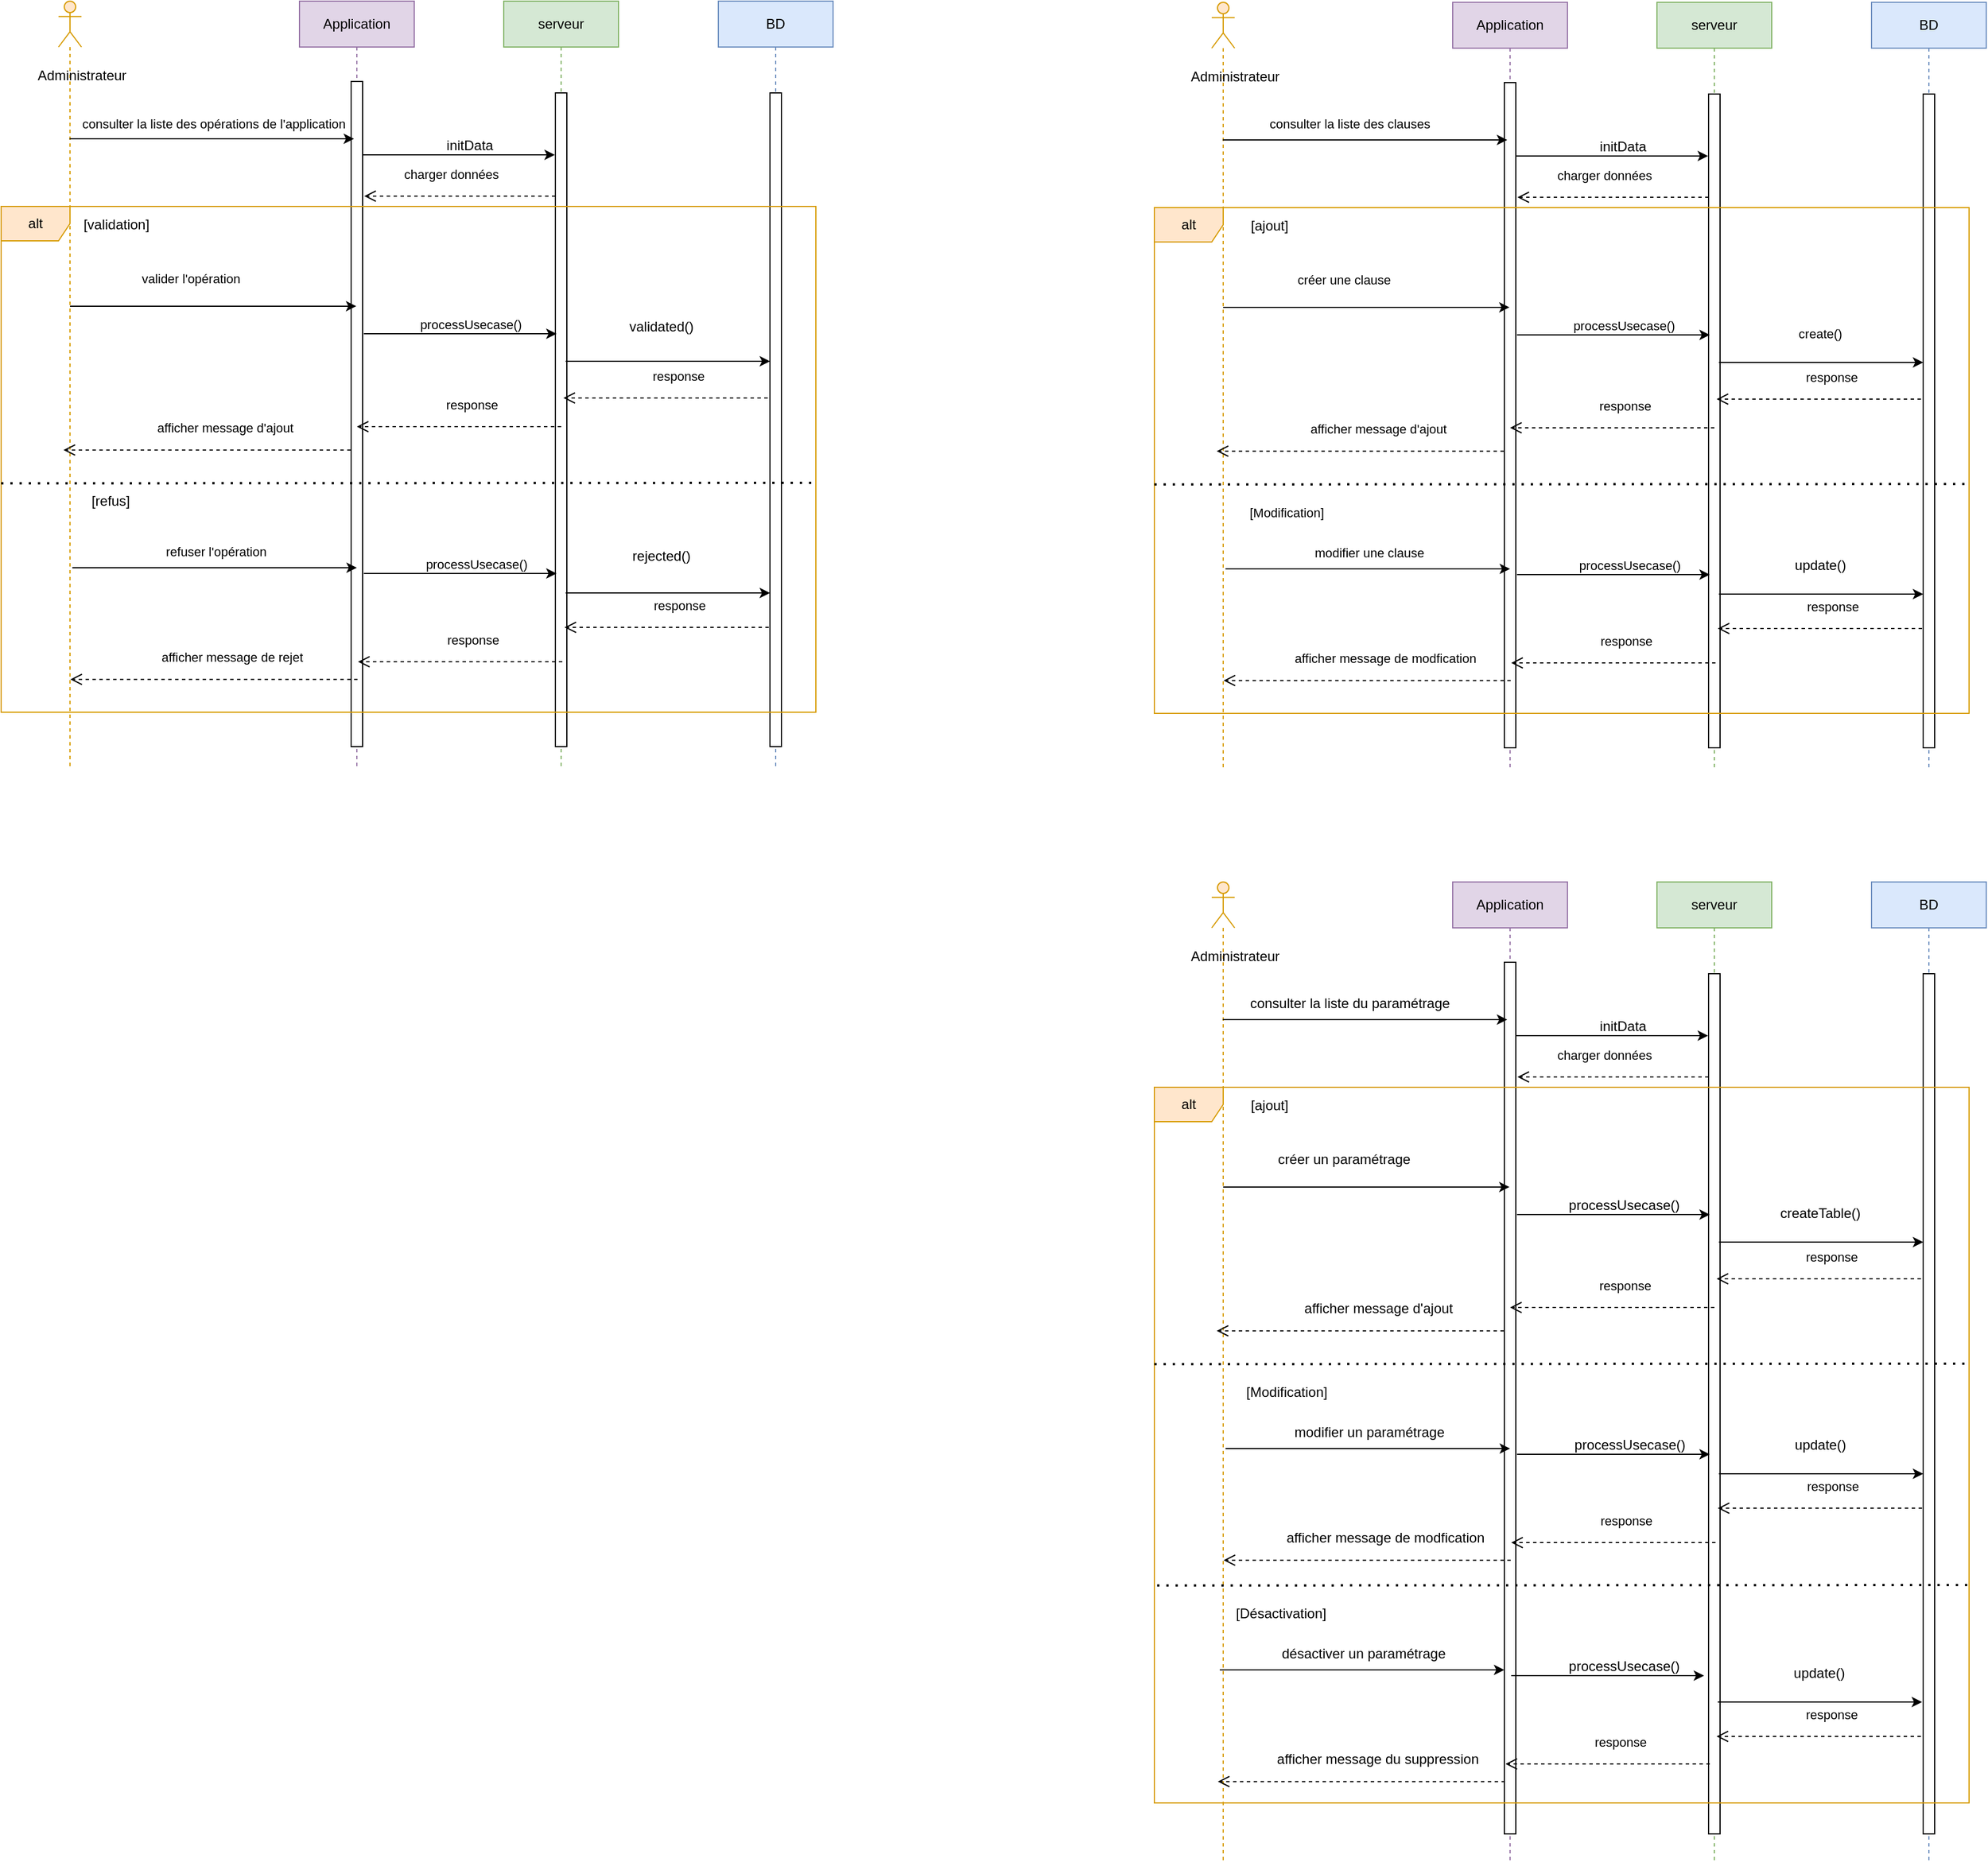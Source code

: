 <mxfile version="25.0.3">
  <diagram name="Page-1" id="2YBvvXClWsGukQMizWep">
    <mxGraphModel dx="4646" dy="1437" grid="1" gridSize="10" guides="1" tooltips="1" connect="1" arrows="1" fold="1" page="0" pageScale="1" pageWidth="850" pageHeight="1100" math="0" shadow="0">
      <root>
        <mxCell id="0" />
        <mxCell id="1" parent="0" />
        <mxCell id="9jD9Q91CgVgNfI2XXL_Y-73" value="Application" style="shape=umlLifeline;perimeter=lifelinePerimeter;whiteSpace=wrap;html=1;container=0;dropTarget=0;collapsible=0;recursiveResize=0;outlineConnect=0;portConstraint=eastwest;newEdgeStyle={&quot;edgeStyle&quot;:&quot;elbowEdgeStyle&quot;,&quot;elbow&quot;:&quot;vertical&quot;,&quot;curved&quot;:0,&quot;rounded&quot;:0};fillColor=#e1d5e7;strokeColor=#9673a6;" parent="1" vertex="1">
          <mxGeometry x="-810" y="60" width="100" height="670" as="geometry" />
        </mxCell>
        <mxCell id="9jD9Q91CgVgNfI2XXL_Y-74" value="" style="html=1;points=[];perimeter=orthogonalPerimeter;outlineConnect=0;targetShapes=umlLifeline;portConstraint=eastwest;newEdgeStyle={&quot;edgeStyle&quot;:&quot;elbowEdgeStyle&quot;,&quot;elbow&quot;:&quot;vertical&quot;,&quot;curved&quot;:0,&quot;rounded&quot;:0};" parent="9jD9Q91CgVgNfI2XXL_Y-73" vertex="1">
          <mxGeometry x="45" y="70" width="10" height="580" as="geometry" />
        </mxCell>
        <mxCell id="9jD9Q91CgVgNfI2XXL_Y-75" value="serveur" style="shape=umlLifeline;perimeter=lifelinePerimeter;whiteSpace=wrap;html=1;container=0;dropTarget=0;collapsible=0;recursiveResize=0;outlineConnect=0;portConstraint=eastwest;newEdgeStyle={&quot;edgeStyle&quot;:&quot;elbowEdgeStyle&quot;,&quot;elbow&quot;:&quot;vertical&quot;,&quot;curved&quot;:0,&quot;rounded&quot;:0};fillColor=#d5e8d4;strokeColor=#82b366;" parent="1" vertex="1">
          <mxGeometry x="-632" y="60" width="100" height="670" as="geometry" />
        </mxCell>
        <mxCell id="9jD9Q91CgVgNfI2XXL_Y-76" value="" style="html=1;points=[];perimeter=orthogonalPerimeter;outlineConnect=0;targetShapes=umlLifeline;portConstraint=eastwest;newEdgeStyle={&quot;edgeStyle&quot;:&quot;elbowEdgeStyle&quot;,&quot;elbow&quot;:&quot;vertical&quot;,&quot;curved&quot;:0,&quot;rounded&quot;:0};" parent="9jD9Q91CgVgNfI2XXL_Y-75" vertex="1">
          <mxGeometry x="45" y="80" width="10" height="570" as="geometry" />
        </mxCell>
        <mxCell id="9jD9Q91CgVgNfI2XXL_Y-77" value="" style="shape=umlLifeline;perimeter=lifelinePerimeter;whiteSpace=wrap;html=1;container=1;dropTarget=0;collapsible=0;recursiveResize=0;outlineConnect=0;portConstraint=eastwest;newEdgeStyle={&quot;curved&quot;:0,&quot;rounded&quot;:0};participant=umlActor;size=40;fillColor=#ffe6cc;strokeColor=#d79b00;" parent="1" vertex="1">
          <mxGeometry x="-1020" y="60" width="20" height="670" as="geometry" />
        </mxCell>
        <mxCell id="9jD9Q91CgVgNfI2XXL_Y-78" value="Administrateur" style="text;html=1;align=center;verticalAlign=middle;resizable=0;points=[];autosize=1;strokeColor=none;fillColor=none;" parent="1" vertex="1">
          <mxGeometry x="-1050" y="110" width="100" height="30" as="geometry" />
        </mxCell>
        <mxCell id="9jD9Q91CgVgNfI2XXL_Y-79" value="" style="endArrow=classic;html=1;rounded=0;" parent="1" edge="1">
          <mxGeometry width="50" height="50" relative="1" as="geometry">
            <mxPoint x="-1010.409" y="180" as="sourcePoint" />
            <mxPoint x="-762.5" y="180" as="targetPoint" />
          </mxGeometry>
        </mxCell>
        <mxCell id="9jD9Q91CgVgNfI2XXL_Y-80" value="&lt;font style=&quot;font-size: 11px;&quot;&gt;consulter la liste des clauses&lt;/font&gt;" style="text;html=1;align=center;verticalAlign=middle;resizable=0;points=[];autosize=1;strokeColor=none;fillColor=none;" parent="1" vertex="1">
          <mxGeometry x="-980" y="151" width="160" height="30" as="geometry" />
        </mxCell>
        <mxCell id="9jD9Q91CgVgNfI2XXL_Y-81" value="BD" style="shape=umlLifeline;perimeter=lifelinePerimeter;whiteSpace=wrap;html=1;container=0;dropTarget=0;collapsible=0;recursiveResize=0;outlineConnect=0;portConstraint=eastwest;newEdgeStyle={&quot;edgeStyle&quot;:&quot;elbowEdgeStyle&quot;,&quot;elbow&quot;:&quot;vertical&quot;,&quot;curved&quot;:0,&quot;rounded&quot;:0};fillColor=#dae8fc;strokeColor=#6c8ebf;" parent="1" vertex="1">
          <mxGeometry x="-445" y="60" width="100" height="670" as="geometry" />
        </mxCell>
        <mxCell id="9jD9Q91CgVgNfI2XXL_Y-82" value="" style="html=1;points=[];perimeter=orthogonalPerimeter;outlineConnect=0;targetShapes=umlLifeline;portConstraint=eastwest;newEdgeStyle={&quot;edgeStyle&quot;:&quot;elbowEdgeStyle&quot;,&quot;elbow&quot;:&quot;vertical&quot;,&quot;curved&quot;:0,&quot;rounded&quot;:0};" parent="9jD9Q91CgVgNfI2XXL_Y-81" vertex="1">
          <mxGeometry x="45" y="80" width="10" height="570" as="geometry" />
        </mxCell>
        <mxCell id="9jD9Q91CgVgNfI2XXL_Y-83" value="" style="endArrow=classic;html=1;rounded=0;" parent="1" edge="1">
          <mxGeometry width="50" height="50" relative="1" as="geometry">
            <mxPoint x="-755" y="194" as="sourcePoint" />
            <mxPoint x="-587.5" y="194" as="targetPoint" />
          </mxGeometry>
        </mxCell>
        <mxCell id="9jD9Q91CgVgNfI2XXL_Y-84" value="initData" style="text;html=1;align=center;verticalAlign=middle;resizable=0;points=[];autosize=1;strokeColor=none;fillColor=none;" parent="1" vertex="1">
          <mxGeometry x="-692" y="171" width="60" height="30" as="geometry" />
        </mxCell>
        <mxCell id="9jD9Q91CgVgNfI2XXL_Y-85" value="charger données" style="html=1;verticalAlign=bottom;endArrow=open;dashed=1;endSize=8;curved=0;rounded=0;" parent="1" source="9jD9Q91CgVgNfI2XXL_Y-76" edge="1">
          <mxGeometry x="0.095" y="-10" relative="1" as="geometry">
            <mxPoint x="-593" y="230" as="sourcePoint" />
            <mxPoint x="-753.553" y="230" as="targetPoint" />
            <mxPoint as="offset" />
          </mxGeometry>
        </mxCell>
        <mxCell id="9jD9Q91CgVgNfI2XXL_Y-86" value="" style="endArrow=classic;html=1;rounded=0;" parent="1" edge="1">
          <mxGeometry width="50" height="50" relative="1" as="geometry">
            <mxPoint x="-754" y="350" as="sourcePoint" />
            <mxPoint x="-585.95" y="350" as="targetPoint" />
          </mxGeometry>
        </mxCell>
        <mxCell id="9jD9Q91CgVgNfI2XXL_Y-87" value="&lt;font style=&quot;font-size: 11px;&quot;&gt;processUsecase()&lt;/font&gt;" style="text;html=1;align=center;verticalAlign=middle;resizable=0;points=[];autosize=1;strokeColor=none;fillColor=none;" parent="1" vertex="1">
          <mxGeometry x="-716.45" y="327" width="110" height="30" as="geometry" />
        </mxCell>
        <mxCell id="9jD9Q91CgVgNfI2XXL_Y-88" value="" style="endArrow=classic;html=1;rounded=0;" parent="1" edge="1">
          <mxGeometry width="50" height="50" relative="1" as="geometry">
            <mxPoint x="-1010.003" y="325.95" as="sourcePoint" />
            <mxPoint x="-760.5" y="325.95" as="targetPoint" />
          </mxGeometry>
        </mxCell>
        <mxCell id="9jD9Q91CgVgNfI2XXL_Y-89" value="&lt;font style=&quot;font-size: 11px;&quot;&gt;créer une clause&lt;/font&gt;" style="text;html=1;align=center;verticalAlign=middle;resizable=0;points=[];autosize=1;strokeColor=none;fillColor=none;" parent="1" vertex="1">
          <mxGeometry x="-955" y="287" width="100" height="30" as="geometry" />
        </mxCell>
        <mxCell id="9jD9Q91CgVgNfI2XXL_Y-90" value="" style="endArrow=classic;html=1;rounded=0;" parent="1" edge="1">
          <mxGeometry width="50" height="50" relative="1" as="geometry">
            <mxPoint x="-578.003" y="374" as="sourcePoint" />
            <mxPoint x="-399.95" y="374" as="targetPoint" />
          </mxGeometry>
        </mxCell>
        <mxCell id="9jD9Q91CgVgNfI2XXL_Y-91" value="response" style="html=1;verticalAlign=bottom;endArrow=open;dashed=1;endSize=8;curved=0;rounded=0;" parent="1" edge="1">
          <mxGeometry x="-0.123" y="-10" relative="1" as="geometry">
            <mxPoint x="-401.95" y="406" as="sourcePoint" />
            <mxPoint x="-580.003" y="406" as="targetPoint" />
            <mxPoint as="offset" />
          </mxGeometry>
        </mxCell>
        <mxCell id="9jD9Q91CgVgNfI2XXL_Y-92" value="&lt;font style=&quot;font-size: 11px;&quot;&gt;create()&lt;/font&gt;" style="text;html=1;align=center;verticalAlign=middle;resizable=0;points=[];autosize=1;strokeColor=none;fillColor=none;" parent="1" vertex="1">
          <mxGeometry x="-520" y="334" width="60" height="30" as="geometry" />
        </mxCell>
        <mxCell id="9jD9Q91CgVgNfI2XXL_Y-93" value="response" style="html=1;verticalAlign=bottom;endArrow=open;dashed=1;endSize=8;curved=0;rounded=0;" parent="1" edge="1">
          <mxGeometry x="-0.123" y="-10" relative="1" as="geometry">
            <mxPoint x="-581.95" y="431" as="sourcePoint" />
            <mxPoint x="-760" y="431" as="targetPoint" />
            <mxPoint as="offset" />
          </mxGeometry>
        </mxCell>
        <mxCell id="9jD9Q91CgVgNfI2XXL_Y-94" value="alt" style="shape=umlFrame;whiteSpace=wrap;html=1;pointerEvents=0;fillColor=#ffe6cc;strokeColor=#d79b00;" parent="1" vertex="1">
          <mxGeometry x="-1070" y="239" width="710" height="441" as="geometry" />
        </mxCell>
        <mxCell id="9jD9Q91CgVgNfI2XXL_Y-102" value="" style="endArrow=none;dashed=1;html=1;dashPattern=1 3;strokeWidth=2;rounded=0;exitX=0.002;exitY=0.53;exitDx=0;exitDy=0;exitPerimeter=0;" parent="1" edge="1">
          <mxGeometry width="50" height="50" relative="1" as="geometry">
            <mxPoint x="-1070" y="480.4" as="sourcePoint" />
            <mxPoint x="-362.42" y="480" as="targetPoint" />
          </mxGeometry>
        </mxCell>
        <mxCell id="9jD9Q91CgVgNfI2XXL_Y-103" value="afficher message d&#39;ajout" style="html=1;verticalAlign=bottom;endArrow=open;dashed=1;endSize=8;curved=0;rounded=0;" parent="1" edge="1">
          <mxGeometry x="-0.123" y="-10" relative="1" as="geometry">
            <mxPoint x="-765.42" y="451.38" as="sourcePoint" />
            <mxPoint x="-1015.67" y="451.38" as="targetPoint" />
            <mxPoint as="offset" />
          </mxGeometry>
        </mxCell>
        <mxCell id="9jD9Q91CgVgNfI2XXL_Y-104" value="[ajout]" style="text;html=1;align=center;verticalAlign=middle;resizable=0;points=[];autosize=1;strokeColor=none;fillColor=none;" parent="1" vertex="1">
          <mxGeometry x="-1000" y="240" width="60" height="30" as="geometry" />
        </mxCell>
        <mxCell id="9jD9Q91CgVgNfI2XXL_Y-105" value="" style="endArrow=classic;html=1;rounded=0;" parent="1" edge="1">
          <mxGeometry width="50" height="50" relative="1" as="geometry">
            <mxPoint x="-1007.959" y="554" as="sourcePoint" />
            <mxPoint x="-760.05" y="554" as="targetPoint" />
          </mxGeometry>
        </mxCell>
        <mxCell id="9jD9Q91CgVgNfI2XXL_Y-106" value="&lt;font style=&quot;font-size: 11px;&quot;&gt;modifier une clause&lt;/font&gt;" style="text;html=1;align=center;verticalAlign=middle;resizable=0;points=[];autosize=1;strokeColor=none;fillColor=none;" parent="1" vertex="1">
          <mxGeometry x="-942.55" y="525" width="120" height="30" as="geometry" />
        </mxCell>
        <mxCell id="9jD9Q91CgVgNfI2XXL_Y-107" value="" style="endArrow=classic;html=1;rounded=0;" parent="1" edge="1">
          <mxGeometry width="50" height="50" relative="1" as="geometry">
            <mxPoint x="-754" y="559" as="sourcePoint" />
            <mxPoint x="-585.95" y="559" as="targetPoint" />
          </mxGeometry>
        </mxCell>
        <mxCell id="9jD9Q91CgVgNfI2XXL_Y-108" value="&lt;font style=&quot;font-size: 11px;&quot;&gt;processUsecase()&lt;/font&gt;" style="text;html=1;align=center;verticalAlign=middle;resizable=0;points=[];autosize=1;strokeColor=none;fillColor=none;" parent="1" vertex="1">
          <mxGeometry x="-711.45" y="536" width="110" height="30" as="geometry" />
        </mxCell>
        <mxCell id="9jD9Q91CgVgNfI2XXL_Y-109" value="" style="endArrow=classic;html=1;rounded=0;" parent="1" edge="1">
          <mxGeometry width="50" height="50" relative="1" as="geometry">
            <mxPoint x="-578.023" y="576" as="sourcePoint" />
            <mxPoint x="-399.97" y="576" as="targetPoint" />
          </mxGeometry>
        </mxCell>
        <mxCell id="9jD9Q91CgVgNfI2XXL_Y-110" value="response" style="html=1;verticalAlign=bottom;endArrow=open;dashed=1;endSize=8;curved=0;rounded=0;" parent="1" edge="1">
          <mxGeometry x="-0.123" y="-10" relative="1" as="geometry">
            <mxPoint x="-400.99" y="606" as="sourcePoint" />
            <mxPoint x="-579.043" y="606" as="targetPoint" />
            <mxPoint as="offset" />
          </mxGeometry>
        </mxCell>
        <mxCell id="9jD9Q91CgVgNfI2XXL_Y-111" value="response" style="html=1;verticalAlign=bottom;endArrow=open;dashed=1;endSize=8;curved=0;rounded=0;" parent="1" edge="1">
          <mxGeometry x="-0.123" y="-10" relative="1" as="geometry">
            <mxPoint x="-580.95" y="636" as="sourcePoint" />
            <mxPoint x="-759" y="636" as="targetPoint" />
            <mxPoint as="offset" />
          </mxGeometry>
        </mxCell>
        <mxCell id="9jD9Q91CgVgNfI2XXL_Y-112" value="afficher message de modfication" style="html=1;verticalAlign=bottom;endArrow=open;dashed=1;endSize=8;curved=0;rounded=0;" parent="1" edge="1">
          <mxGeometry x="-0.123" y="-10" relative="1" as="geometry">
            <mxPoint x="-759.42" y="651.38" as="sourcePoint" />
            <mxPoint x="-1009.67" y="651.38" as="targetPoint" />
            <mxPoint as="offset" />
          </mxGeometry>
        </mxCell>
        <mxCell id="9jD9Q91CgVgNfI2XXL_Y-114" value="&lt;font style=&quot;font-size: 11px;&quot;&gt;[Modification]&lt;/font&gt;" style="text;html=1;align=center;verticalAlign=middle;resizable=0;points=[];autosize=1;strokeColor=none;fillColor=none;" parent="1" vertex="1">
          <mxGeometry x="-1000" y="490" width="90" height="30" as="geometry" />
        </mxCell>
        <mxCell id="9jD9Q91CgVgNfI2XXL_Y-116" value="update()" style="text;html=1;align=center;verticalAlign=middle;resizable=0;points=[];autosize=1;strokeColor=none;fillColor=none;" parent="1" vertex="1">
          <mxGeometry x="-525" y="536" width="70" height="30" as="geometry" />
        </mxCell>
        <mxCell id="9jD9Q91CgVgNfI2XXL_Y-127" value="Application" style="shape=umlLifeline;perimeter=lifelinePerimeter;whiteSpace=wrap;html=1;container=0;dropTarget=0;collapsible=0;recursiveResize=0;outlineConnect=0;portConstraint=eastwest;newEdgeStyle={&quot;edgeStyle&quot;:&quot;elbowEdgeStyle&quot;,&quot;elbow&quot;:&quot;vertical&quot;,&quot;curved&quot;:0,&quot;rounded&quot;:0};fillColor=#e1d5e7;strokeColor=#9673a6;" parent="1" vertex="1">
          <mxGeometry x="-810" y="827" width="100" height="853" as="geometry" />
        </mxCell>
        <mxCell id="9jD9Q91CgVgNfI2XXL_Y-128" value="" style="html=1;points=[];perimeter=orthogonalPerimeter;outlineConnect=0;targetShapes=umlLifeline;portConstraint=eastwest;newEdgeStyle={&quot;edgeStyle&quot;:&quot;elbowEdgeStyle&quot;,&quot;elbow&quot;:&quot;vertical&quot;,&quot;curved&quot;:0,&quot;rounded&quot;:0};" parent="9jD9Q91CgVgNfI2XXL_Y-127" vertex="1">
          <mxGeometry x="45" y="70" width="10" height="760" as="geometry" />
        </mxCell>
        <mxCell id="9jD9Q91CgVgNfI2XXL_Y-129" value="serveur" style="shape=umlLifeline;perimeter=lifelinePerimeter;whiteSpace=wrap;html=1;container=0;dropTarget=0;collapsible=0;recursiveResize=0;outlineConnect=0;portConstraint=eastwest;newEdgeStyle={&quot;edgeStyle&quot;:&quot;elbowEdgeStyle&quot;,&quot;elbow&quot;:&quot;vertical&quot;,&quot;curved&quot;:0,&quot;rounded&quot;:0};fillColor=#d5e8d4;strokeColor=#82b366;" parent="1" vertex="1">
          <mxGeometry x="-632" y="827" width="100" height="853" as="geometry" />
        </mxCell>
        <mxCell id="9jD9Q91CgVgNfI2XXL_Y-130" value="" style="html=1;points=[];perimeter=orthogonalPerimeter;outlineConnect=0;targetShapes=umlLifeline;portConstraint=eastwest;newEdgeStyle={&quot;edgeStyle&quot;:&quot;elbowEdgeStyle&quot;,&quot;elbow&quot;:&quot;vertical&quot;,&quot;curved&quot;:0,&quot;rounded&quot;:0};" parent="9jD9Q91CgVgNfI2XXL_Y-129" vertex="1">
          <mxGeometry x="45" y="80" width="10" height="750" as="geometry" />
        </mxCell>
        <mxCell id="9jD9Q91CgVgNfI2XXL_Y-131" value="" style="shape=umlLifeline;perimeter=lifelinePerimeter;whiteSpace=wrap;html=1;container=1;dropTarget=0;collapsible=0;recursiveResize=0;outlineConnect=0;portConstraint=eastwest;newEdgeStyle={&quot;curved&quot;:0,&quot;rounded&quot;:0};participant=umlActor;size=40;fillColor=#ffe6cc;strokeColor=#d79b00;" parent="1" vertex="1">
          <mxGeometry x="-1020" y="827" width="20" height="853" as="geometry" />
        </mxCell>
        <mxCell id="9jD9Q91CgVgNfI2XXL_Y-132" value="Administrateur" style="text;html=1;align=center;verticalAlign=middle;resizable=0;points=[];autosize=1;strokeColor=none;fillColor=none;" parent="1" vertex="1">
          <mxGeometry x="-1050" y="877" width="100" height="30" as="geometry" />
        </mxCell>
        <mxCell id="9jD9Q91CgVgNfI2XXL_Y-133" value="" style="endArrow=classic;html=1;rounded=0;" parent="1" edge="1">
          <mxGeometry width="50" height="50" relative="1" as="geometry">
            <mxPoint x="-1010.409" y="947" as="sourcePoint" />
            <mxPoint x="-762.5" y="947" as="targetPoint" />
          </mxGeometry>
        </mxCell>
        <mxCell id="9jD9Q91CgVgNfI2XXL_Y-134" value="consulter la liste du paramétrage" style="text;html=1;align=center;verticalAlign=middle;resizable=0;points=[];autosize=1;strokeColor=none;fillColor=none;" parent="1" vertex="1">
          <mxGeometry x="-1000" y="918" width="200" height="30" as="geometry" />
        </mxCell>
        <mxCell id="9jD9Q91CgVgNfI2XXL_Y-135" value="BD" style="shape=umlLifeline;perimeter=lifelinePerimeter;whiteSpace=wrap;html=1;container=0;dropTarget=0;collapsible=0;recursiveResize=0;outlineConnect=0;portConstraint=eastwest;newEdgeStyle={&quot;edgeStyle&quot;:&quot;elbowEdgeStyle&quot;,&quot;elbow&quot;:&quot;vertical&quot;,&quot;curved&quot;:0,&quot;rounded&quot;:0};fillColor=#dae8fc;strokeColor=#6c8ebf;" parent="1" vertex="1">
          <mxGeometry x="-445" y="827" width="100" height="853" as="geometry" />
        </mxCell>
        <mxCell id="9jD9Q91CgVgNfI2XXL_Y-136" value="" style="html=1;points=[];perimeter=orthogonalPerimeter;outlineConnect=0;targetShapes=umlLifeline;portConstraint=eastwest;newEdgeStyle={&quot;edgeStyle&quot;:&quot;elbowEdgeStyle&quot;,&quot;elbow&quot;:&quot;vertical&quot;,&quot;curved&quot;:0,&quot;rounded&quot;:0};" parent="9jD9Q91CgVgNfI2XXL_Y-135" vertex="1">
          <mxGeometry x="45" y="80" width="10" height="750" as="geometry" />
        </mxCell>
        <mxCell id="9jD9Q91CgVgNfI2XXL_Y-137" value="" style="endArrow=classic;html=1;rounded=0;" parent="1" edge="1">
          <mxGeometry width="50" height="50" relative="1" as="geometry">
            <mxPoint x="-755" y="961" as="sourcePoint" />
            <mxPoint x="-587.5" y="961" as="targetPoint" />
          </mxGeometry>
        </mxCell>
        <mxCell id="9jD9Q91CgVgNfI2XXL_Y-138" value="initData" style="text;html=1;align=center;verticalAlign=middle;resizable=0;points=[];autosize=1;strokeColor=none;fillColor=none;" parent="1" vertex="1">
          <mxGeometry x="-692" y="938" width="60" height="30" as="geometry" />
        </mxCell>
        <mxCell id="9jD9Q91CgVgNfI2XXL_Y-139" value="charger données" style="html=1;verticalAlign=bottom;endArrow=open;dashed=1;endSize=8;curved=0;rounded=0;" parent="1" source="9jD9Q91CgVgNfI2XXL_Y-130" edge="1">
          <mxGeometry x="0.095" y="-10" relative="1" as="geometry">
            <mxPoint x="-593" y="997" as="sourcePoint" />
            <mxPoint x="-753.553" y="997" as="targetPoint" />
            <mxPoint as="offset" />
          </mxGeometry>
        </mxCell>
        <mxCell id="9jD9Q91CgVgNfI2XXL_Y-140" value="" style="endArrow=classic;html=1;rounded=0;" parent="1" edge="1">
          <mxGeometry width="50" height="50" relative="1" as="geometry">
            <mxPoint x="-754" y="1117" as="sourcePoint" />
            <mxPoint x="-585.95" y="1117" as="targetPoint" />
          </mxGeometry>
        </mxCell>
        <mxCell id="9jD9Q91CgVgNfI2XXL_Y-141" value="processUsecase()" style="text;html=1;align=center;verticalAlign=middle;resizable=0;points=[];autosize=1;strokeColor=none;fillColor=none;" parent="1" vertex="1">
          <mxGeometry x="-721.45" y="1094" width="120" height="30" as="geometry" />
        </mxCell>
        <mxCell id="9jD9Q91CgVgNfI2XXL_Y-142" value="" style="endArrow=classic;html=1;rounded=0;" parent="1" edge="1">
          <mxGeometry width="50" height="50" relative="1" as="geometry">
            <mxPoint x="-1010.003" y="1092.95" as="sourcePoint" />
            <mxPoint x="-760.5" y="1092.95" as="targetPoint" />
          </mxGeometry>
        </mxCell>
        <mxCell id="9jD9Q91CgVgNfI2XXL_Y-143" value="créer un paramétrage" style="text;html=1;align=center;verticalAlign=middle;resizable=0;points=[];autosize=1;strokeColor=none;fillColor=none;" parent="1" vertex="1">
          <mxGeometry x="-975" y="1054" width="140" height="30" as="geometry" />
        </mxCell>
        <mxCell id="9jD9Q91CgVgNfI2XXL_Y-144" value="" style="endArrow=classic;html=1;rounded=0;" parent="1" edge="1">
          <mxGeometry width="50" height="50" relative="1" as="geometry">
            <mxPoint x="-578.003" y="1141" as="sourcePoint" />
            <mxPoint x="-399.95" y="1141" as="targetPoint" />
          </mxGeometry>
        </mxCell>
        <mxCell id="9jD9Q91CgVgNfI2XXL_Y-145" value="response" style="html=1;verticalAlign=bottom;endArrow=open;dashed=1;endSize=8;curved=0;rounded=0;" parent="1" edge="1">
          <mxGeometry x="-0.123" y="-10" relative="1" as="geometry">
            <mxPoint x="-401.95" y="1173" as="sourcePoint" />
            <mxPoint x="-580.003" y="1173" as="targetPoint" />
            <mxPoint as="offset" />
          </mxGeometry>
        </mxCell>
        <mxCell id="9jD9Q91CgVgNfI2XXL_Y-146" value="createTable()" style="text;html=1;align=center;verticalAlign=middle;resizable=0;points=[];autosize=1;strokeColor=none;fillColor=none;" parent="1" vertex="1">
          <mxGeometry x="-535" y="1101" width="90" height="30" as="geometry" />
        </mxCell>
        <mxCell id="9jD9Q91CgVgNfI2XXL_Y-147" value="response" style="html=1;verticalAlign=bottom;endArrow=open;dashed=1;endSize=8;curved=0;rounded=0;" parent="1" edge="1">
          <mxGeometry x="-0.123" y="-10" relative="1" as="geometry">
            <mxPoint x="-581.95" y="1198" as="sourcePoint" />
            <mxPoint x="-760" y="1198" as="targetPoint" />
            <mxPoint as="offset" />
          </mxGeometry>
        </mxCell>
        <mxCell id="9jD9Q91CgVgNfI2XXL_Y-148" value="alt" style="shape=umlFrame;whiteSpace=wrap;html=1;pointerEvents=0;fillColor=#ffe6cc;strokeColor=#d79b00;" parent="1" vertex="1">
          <mxGeometry x="-1070" y="1006" width="710" height="624" as="geometry" />
        </mxCell>
        <mxCell id="9jD9Q91CgVgNfI2XXL_Y-149" value="" style="endArrow=none;dashed=1;html=1;dashPattern=1 3;strokeWidth=2;rounded=0;exitX=0.002;exitY=0.53;exitDx=0;exitDy=0;exitPerimeter=0;" parent="1" edge="1">
          <mxGeometry width="50" height="50" relative="1" as="geometry">
            <mxPoint x="-1070" y="1247.4" as="sourcePoint" />
            <mxPoint x="-362.42" y="1247" as="targetPoint" />
          </mxGeometry>
        </mxCell>
        <mxCell id="9jD9Q91CgVgNfI2XXL_Y-150" value="&lt;font style=&quot;font-size: 12px;&quot;&gt;afficher message d&#39;ajout&lt;/font&gt;" style="html=1;verticalAlign=bottom;endArrow=open;dashed=1;endSize=8;curved=0;rounded=0;" parent="1" edge="1">
          <mxGeometry x="-0.123" y="-10" relative="1" as="geometry">
            <mxPoint x="-765.42" y="1218.38" as="sourcePoint" />
            <mxPoint x="-1015.67" y="1218.38" as="targetPoint" />
            <mxPoint as="offset" />
          </mxGeometry>
        </mxCell>
        <mxCell id="9jD9Q91CgVgNfI2XXL_Y-151" value="[ajout]" style="text;html=1;align=center;verticalAlign=middle;resizable=0;points=[];autosize=1;strokeColor=none;fillColor=none;" parent="1" vertex="1">
          <mxGeometry x="-1000" y="1007" width="60" height="30" as="geometry" />
        </mxCell>
        <mxCell id="9jD9Q91CgVgNfI2XXL_Y-152" value="" style="endArrow=classic;html=1;rounded=0;" parent="1" edge="1">
          <mxGeometry width="50" height="50" relative="1" as="geometry">
            <mxPoint x="-1007.959" y="1321" as="sourcePoint" />
            <mxPoint x="-760.05" y="1321" as="targetPoint" />
          </mxGeometry>
        </mxCell>
        <mxCell id="9jD9Q91CgVgNfI2XXL_Y-153" value="modifier un paramétrage" style="text;html=1;align=center;verticalAlign=middle;resizable=0;points=[];autosize=1;strokeColor=none;fillColor=none;" parent="1" vertex="1">
          <mxGeometry x="-957.55" y="1292" width="150" height="30" as="geometry" />
        </mxCell>
        <mxCell id="9jD9Q91CgVgNfI2XXL_Y-154" value="" style="endArrow=classic;html=1;rounded=0;" parent="1" edge="1">
          <mxGeometry width="50" height="50" relative="1" as="geometry">
            <mxPoint x="-754" y="1326" as="sourcePoint" />
            <mxPoint x="-585.95" y="1326" as="targetPoint" />
          </mxGeometry>
        </mxCell>
        <mxCell id="9jD9Q91CgVgNfI2XXL_Y-155" value="processUsecase()" style="text;html=1;align=center;verticalAlign=middle;resizable=0;points=[];autosize=1;strokeColor=none;fillColor=none;" parent="1" vertex="1">
          <mxGeometry x="-716.45" y="1303" width="120" height="30" as="geometry" />
        </mxCell>
        <mxCell id="9jD9Q91CgVgNfI2XXL_Y-156" value="" style="endArrow=classic;html=1;rounded=0;" parent="1" edge="1">
          <mxGeometry width="50" height="50" relative="1" as="geometry">
            <mxPoint x="-578.023" y="1343" as="sourcePoint" />
            <mxPoint x="-399.97" y="1343" as="targetPoint" />
          </mxGeometry>
        </mxCell>
        <mxCell id="9jD9Q91CgVgNfI2XXL_Y-157" value="response" style="html=1;verticalAlign=bottom;endArrow=open;dashed=1;endSize=8;curved=0;rounded=0;" parent="1" edge="1">
          <mxGeometry x="-0.123" y="-10" relative="1" as="geometry">
            <mxPoint x="-400.99" y="1373" as="sourcePoint" />
            <mxPoint x="-579.043" y="1373" as="targetPoint" />
            <mxPoint as="offset" />
          </mxGeometry>
        </mxCell>
        <mxCell id="9jD9Q91CgVgNfI2XXL_Y-158" value="response" style="html=1;verticalAlign=bottom;endArrow=open;dashed=1;endSize=8;curved=0;rounded=0;" parent="1" edge="1">
          <mxGeometry x="-0.123" y="-10" relative="1" as="geometry">
            <mxPoint x="-580.95" y="1403" as="sourcePoint" />
            <mxPoint x="-759" y="1403" as="targetPoint" />
            <mxPoint as="offset" />
          </mxGeometry>
        </mxCell>
        <mxCell id="9jD9Q91CgVgNfI2XXL_Y-159" value="&lt;font style=&quot;font-size: 12px;&quot;&gt;afficher message de modfication&lt;/font&gt;" style="html=1;verticalAlign=bottom;endArrow=open;dashed=1;endSize=8;curved=0;rounded=0;" parent="1" edge="1">
          <mxGeometry x="-0.123" y="-10" relative="1" as="geometry">
            <mxPoint x="-759.42" y="1418.38" as="sourcePoint" />
            <mxPoint x="-1009.67" y="1418.38" as="targetPoint" />
            <mxPoint as="offset" />
          </mxGeometry>
        </mxCell>
        <mxCell id="9jD9Q91CgVgNfI2XXL_Y-160" value="[Modification]" style="text;html=1;align=center;verticalAlign=middle;resizable=0;points=[];autosize=1;strokeColor=none;fillColor=none;" parent="1" vertex="1">
          <mxGeometry x="-1000" y="1257" width="90" height="30" as="geometry" />
        </mxCell>
        <mxCell id="9jD9Q91CgVgNfI2XXL_Y-161" value="update()" style="text;html=1;align=center;verticalAlign=middle;resizable=0;points=[];autosize=1;strokeColor=none;fillColor=none;" parent="1" vertex="1">
          <mxGeometry x="-525" y="1303" width="70" height="30" as="geometry" />
        </mxCell>
        <mxCell id="9jD9Q91CgVgNfI2XXL_Y-162" value="" style="endArrow=none;dashed=1;html=1;dashPattern=1 3;strokeWidth=2;rounded=0;exitX=0.002;exitY=0.53;exitDx=0;exitDy=0;exitPerimeter=0;" parent="1" edge="1">
          <mxGeometry width="50" height="50" relative="1" as="geometry">
            <mxPoint x="-1067.58" y="1440.4" as="sourcePoint" />
            <mxPoint x="-360" y="1440" as="targetPoint" />
          </mxGeometry>
        </mxCell>
        <mxCell id="9jD9Q91CgVgNfI2XXL_Y-164" value="" style="endArrow=classic;html=1;rounded=0;" parent="1" edge="1">
          <mxGeometry width="50" height="50" relative="1" as="geometry">
            <mxPoint x="-1012.959" y="1514" as="sourcePoint" />
            <mxPoint x="-765.05" y="1514" as="targetPoint" />
          </mxGeometry>
        </mxCell>
        <mxCell id="9jD9Q91CgVgNfI2XXL_Y-165" value="désactiver un paramétrage" style="text;html=1;align=center;verticalAlign=middle;resizable=0;points=[];autosize=1;strokeColor=none;fillColor=none;" parent="1" vertex="1">
          <mxGeometry x="-972.55" y="1485" width="170" height="30" as="geometry" />
        </mxCell>
        <mxCell id="9jD9Q91CgVgNfI2XXL_Y-166" value="" style="endArrow=classic;html=1;rounded=0;" parent="1" edge="1">
          <mxGeometry width="50" height="50" relative="1" as="geometry">
            <mxPoint x="-759" y="1519" as="sourcePoint" />
            <mxPoint x="-590.95" y="1519" as="targetPoint" />
          </mxGeometry>
        </mxCell>
        <mxCell id="9jD9Q91CgVgNfI2XXL_Y-167" value="processUsecase()" style="text;html=1;align=center;verticalAlign=middle;resizable=0;points=[];autosize=1;strokeColor=none;fillColor=none;" parent="1" vertex="1">
          <mxGeometry x="-721.45" y="1496" width="120" height="30" as="geometry" />
        </mxCell>
        <mxCell id="9jD9Q91CgVgNfI2XXL_Y-168" value="" style="endArrow=classic;html=1;rounded=0;" parent="1" edge="1">
          <mxGeometry width="50" height="50" relative="1" as="geometry">
            <mxPoint x="-579.023" y="1542" as="sourcePoint" />
            <mxPoint x="-400.97" y="1542" as="targetPoint" />
          </mxGeometry>
        </mxCell>
        <mxCell id="9jD9Q91CgVgNfI2XXL_Y-169" value="response" style="html=1;verticalAlign=bottom;endArrow=open;dashed=1;endSize=8;curved=0;rounded=0;" parent="1" edge="1">
          <mxGeometry x="-0.123" y="-10" relative="1" as="geometry">
            <mxPoint x="-401.99" y="1572" as="sourcePoint" />
            <mxPoint x="-580.043" y="1572" as="targetPoint" />
            <mxPoint as="offset" />
          </mxGeometry>
        </mxCell>
        <mxCell id="9jD9Q91CgVgNfI2XXL_Y-170" value="response" style="html=1;verticalAlign=bottom;endArrow=open;dashed=1;endSize=8;curved=0;rounded=0;" parent="1" edge="1">
          <mxGeometry x="-0.123" y="-10" relative="1" as="geometry">
            <mxPoint x="-585.95" y="1596" as="sourcePoint" />
            <mxPoint x="-764" y="1596" as="targetPoint" />
            <mxPoint as="offset" />
          </mxGeometry>
        </mxCell>
        <mxCell id="9jD9Q91CgVgNfI2XXL_Y-171" value="&lt;font style=&quot;font-size: 12px;&quot;&gt;afficher message du suppression&amp;nbsp;&lt;/font&gt;" style="html=1;verticalAlign=bottom;endArrow=open;dashed=1;endSize=8;curved=0;rounded=0;" parent="1" edge="1">
          <mxGeometry x="-0.123" y="-10" relative="1" as="geometry">
            <mxPoint x="-764.42" y="1611.38" as="sourcePoint" />
            <mxPoint x="-1014.67" y="1611.38" as="targetPoint" />
            <mxPoint as="offset" />
          </mxGeometry>
        </mxCell>
        <mxCell id="9jD9Q91CgVgNfI2XXL_Y-172" value="[Désactivation]" style="text;html=1;align=center;verticalAlign=middle;resizable=0;points=[];autosize=1;strokeColor=none;fillColor=none;" parent="1" vertex="1">
          <mxGeometry x="-1010" y="1450" width="100" height="30" as="geometry" />
        </mxCell>
        <mxCell id="9jD9Q91CgVgNfI2XXL_Y-173" value="update()" style="text;html=1;align=center;verticalAlign=middle;resizable=0;points=[];autosize=1;strokeColor=none;fillColor=none;" parent="1" vertex="1">
          <mxGeometry x="-526" y="1502" width="70" height="30" as="geometry" />
        </mxCell>
        <mxCell id="9jD9Q91CgVgNfI2XXL_Y-174" value="Application" style="shape=umlLifeline;perimeter=lifelinePerimeter;whiteSpace=wrap;html=1;container=0;dropTarget=0;collapsible=0;recursiveResize=0;outlineConnect=0;portConstraint=eastwest;newEdgeStyle={&quot;edgeStyle&quot;:&quot;elbowEdgeStyle&quot;,&quot;elbow&quot;:&quot;vertical&quot;,&quot;curved&quot;:0,&quot;rounded&quot;:0};fillColor=#e1d5e7;strokeColor=#9673a6;" parent="1" vertex="1">
          <mxGeometry x="-1815" y="59" width="100" height="670" as="geometry" />
        </mxCell>
        <mxCell id="9jD9Q91CgVgNfI2XXL_Y-175" value="" style="html=1;points=[];perimeter=orthogonalPerimeter;outlineConnect=0;targetShapes=umlLifeline;portConstraint=eastwest;newEdgeStyle={&quot;edgeStyle&quot;:&quot;elbowEdgeStyle&quot;,&quot;elbow&quot;:&quot;vertical&quot;,&quot;curved&quot;:0,&quot;rounded&quot;:0};" parent="9jD9Q91CgVgNfI2XXL_Y-174" vertex="1">
          <mxGeometry x="45" y="70" width="10" height="580" as="geometry" />
        </mxCell>
        <mxCell id="9jD9Q91CgVgNfI2XXL_Y-176" value="serveur" style="shape=umlLifeline;perimeter=lifelinePerimeter;whiteSpace=wrap;html=1;container=0;dropTarget=0;collapsible=0;recursiveResize=0;outlineConnect=0;portConstraint=eastwest;newEdgeStyle={&quot;edgeStyle&quot;:&quot;elbowEdgeStyle&quot;,&quot;elbow&quot;:&quot;vertical&quot;,&quot;curved&quot;:0,&quot;rounded&quot;:0};fillColor=#d5e8d4;strokeColor=#82b366;" parent="1" vertex="1">
          <mxGeometry x="-1637" y="59" width="100" height="670" as="geometry" />
        </mxCell>
        <mxCell id="9jD9Q91CgVgNfI2XXL_Y-177" value="" style="html=1;points=[];perimeter=orthogonalPerimeter;outlineConnect=0;targetShapes=umlLifeline;portConstraint=eastwest;newEdgeStyle={&quot;edgeStyle&quot;:&quot;elbowEdgeStyle&quot;,&quot;elbow&quot;:&quot;vertical&quot;,&quot;curved&quot;:0,&quot;rounded&quot;:0};" parent="9jD9Q91CgVgNfI2XXL_Y-176" vertex="1">
          <mxGeometry x="45" y="80" width="10" height="570" as="geometry" />
        </mxCell>
        <mxCell id="9jD9Q91CgVgNfI2XXL_Y-178" value="" style="shape=umlLifeline;perimeter=lifelinePerimeter;whiteSpace=wrap;html=1;container=1;dropTarget=0;collapsible=0;recursiveResize=0;outlineConnect=0;portConstraint=eastwest;newEdgeStyle={&quot;curved&quot;:0,&quot;rounded&quot;:0};participant=umlActor;size=40;fillColor=#ffe6cc;strokeColor=#d79b00;" parent="1" vertex="1">
          <mxGeometry x="-2025" y="59" width="20" height="670" as="geometry" />
        </mxCell>
        <mxCell id="9jD9Q91CgVgNfI2XXL_Y-179" value="Administrateur" style="text;html=1;align=center;verticalAlign=middle;resizable=0;points=[];autosize=1;strokeColor=none;fillColor=none;" parent="1" vertex="1">
          <mxGeometry x="-2055" y="109" width="100" height="30" as="geometry" />
        </mxCell>
        <mxCell id="9jD9Q91CgVgNfI2XXL_Y-180" value="" style="endArrow=classic;html=1;rounded=0;" parent="1" edge="1">
          <mxGeometry width="50" height="50" relative="1" as="geometry">
            <mxPoint x="-2015.409" y="179" as="sourcePoint" />
            <mxPoint x="-1767.5" y="179" as="targetPoint" />
          </mxGeometry>
        </mxCell>
        <mxCell id="9jD9Q91CgVgNfI2XXL_Y-181" value="&lt;font style=&quot;font-size: 11px;&quot;&gt;consulter la liste des opérations&amp;nbsp;&lt;/font&gt;&lt;span style=&quot;font-size: 11px; background-color: initial;&quot;&gt;de l&#39;application&lt;/span&gt;" style="text;html=1;align=center;verticalAlign=middle;resizable=0;points=[];autosize=1;strokeColor=none;fillColor=none;" parent="1" vertex="1">
          <mxGeometry x="-2015" y="151" width="250" height="30" as="geometry" />
        </mxCell>
        <mxCell id="9jD9Q91CgVgNfI2XXL_Y-182" value="BD" style="shape=umlLifeline;perimeter=lifelinePerimeter;whiteSpace=wrap;html=1;container=0;dropTarget=0;collapsible=0;recursiveResize=0;outlineConnect=0;portConstraint=eastwest;newEdgeStyle={&quot;edgeStyle&quot;:&quot;elbowEdgeStyle&quot;,&quot;elbow&quot;:&quot;vertical&quot;,&quot;curved&quot;:0,&quot;rounded&quot;:0};fillColor=#dae8fc;strokeColor=#6c8ebf;" parent="1" vertex="1">
          <mxGeometry x="-1450" y="59" width="100" height="670" as="geometry" />
        </mxCell>
        <mxCell id="9jD9Q91CgVgNfI2XXL_Y-183" value="" style="html=1;points=[];perimeter=orthogonalPerimeter;outlineConnect=0;targetShapes=umlLifeline;portConstraint=eastwest;newEdgeStyle={&quot;edgeStyle&quot;:&quot;elbowEdgeStyle&quot;,&quot;elbow&quot;:&quot;vertical&quot;,&quot;curved&quot;:0,&quot;rounded&quot;:0};" parent="9jD9Q91CgVgNfI2XXL_Y-182" vertex="1">
          <mxGeometry x="45" y="80" width="10" height="570" as="geometry" />
        </mxCell>
        <mxCell id="9jD9Q91CgVgNfI2XXL_Y-184" value="" style="endArrow=classic;html=1;rounded=0;" parent="1" edge="1">
          <mxGeometry width="50" height="50" relative="1" as="geometry">
            <mxPoint x="-1760" y="193" as="sourcePoint" />
            <mxPoint x="-1592.5" y="193" as="targetPoint" />
          </mxGeometry>
        </mxCell>
        <mxCell id="9jD9Q91CgVgNfI2XXL_Y-185" value="initData" style="text;html=1;align=center;verticalAlign=middle;resizable=0;points=[];autosize=1;strokeColor=none;fillColor=none;" parent="1" vertex="1">
          <mxGeometry x="-1697" y="170" width="60" height="30" as="geometry" />
        </mxCell>
        <mxCell id="9jD9Q91CgVgNfI2XXL_Y-186" value="charger données" style="html=1;verticalAlign=bottom;endArrow=open;dashed=1;endSize=8;curved=0;rounded=0;" parent="1" source="9jD9Q91CgVgNfI2XXL_Y-177" edge="1">
          <mxGeometry x="0.095" y="-10" relative="1" as="geometry">
            <mxPoint x="-1598" y="229" as="sourcePoint" />
            <mxPoint x="-1758.553" y="229" as="targetPoint" />
            <mxPoint as="offset" />
          </mxGeometry>
        </mxCell>
        <mxCell id="9jD9Q91CgVgNfI2XXL_Y-187" value="" style="endArrow=classic;html=1;rounded=0;" parent="1" edge="1">
          <mxGeometry width="50" height="50" relative="1" as="geometry">
            <mxPoint x="-1759" y="349" as="sourcePoint" />
            <mxPoint x="-1590.95" y="349" as="targetPoint" />
          </mxGeometry>
        </mxCell>
        <mxCell id="9jD9Q91CgVgNfI2XXL_Y-188" value="&lt;font style=&quot;font-size: 11px;&quot;&gt;processUsecase()&lt;/font&gt;" style="text;html=1;align=center;verticalAlign=middle;resizable=0;points=[];autosize=1;strokeColor=none;fillColor=none;" parent="1" vertex="1">
          <mxGeometry x="-1721.45" y="326" width="110" height="30" as="geometry" />
        </mxCell>
        <mxCell id="9jD9Q91CgVgNfI2XXL_Y-189" value="" style="endArrow=classic;html=1;rounded=0;" parent="1" edge="1">
          <mxGeometry width="50" height="50" relative="1" as="geometry">
            <mxPoint x="-2015.003" y="324.95" as="sourcePoint" />
            <mxPoint x="-1765.5" y="324.95" as="targetPoint" />
          </mxGeometry>
        </mxCell>
        <mxCell id="9jD9Q91CgVgNfI2XXL_Y-190" value="&lt;font style=&quot;font-size: 11px;&quot;&gt;valider l&#39;opération&lt;/font&gt;" style="text;html=1;align=center;verticalAlign=middle;resizable=0;points=[];autosize=1;strokeColor=none;fillColor=none;" parent="1" vertex="1">
          <mxGeometry x="-1965" y="286" width="110" height="30" as="geometry" />
        </mxCell>
        <mxCell id="9jD9Q91CgVgNfI2XXL_Y-191" value="" style="endArrow=classic;html=1;rounded=0;" parent="1" edge="1">
          <mxGeometry width="50" height="50" relative="1" as="geometry">
            <mxPoint x="-1583.003" y="373" as="sourcePoint" />
            <mxPoint x="-1404.95" y="373" as="targetPoint" />
          </mxGeometry>
        </mxCell>
        <mxCell id="9jD9Q91CgVgNfI2XXL_Y-192" value="response" style="html=1;verticalAlign=bottom;endArrow=open;dashed=1;endSize=8;curved=0;rounded=0;" parent="1" edge="1">
          <mxGeometry x="-0.123" y="-10" relative="1" as="geometry">
            <mxPoint x="-1406.95" y="405" as="sourcePoint" />
            <mxPoint x="-1585.003" y="405" as="targetPoint" />
            <mxPoint as="offset" />
          </mxGeometry>
        </mxCell>
        <mxCell id="9jD9Q91CgVgNfI2XXL_Y-194" value="response" style="html=1;verticalAlign=bottom;endArrow=open;dashed=1;endSize=8;curved=0;rounded=0;" parent="1" edge="1">
          <mxGeometry x="-0.123" y="-10" relative="1" as="geometry">
            <mxPoint x="-1586.95" y="430" as="sourcePoint" />
            <mxPoint x="-1765" y="430" as="targetPoint" />
            <mxPoint as="offset" />
          </mxGeometry>
        </mxCell>
        <mxCell id="9jD9Q91CgVgNfI2XXL_Y-195" value="alt" style="shape=umlFrame;whiteSpace=wrap;html=1;pointerEvents=0;fillColor=#ffe6cc;strokeColor=#d79b00;" parent="1" vertex="1">
          <mxGeometry x="-2075" y="238" width="710" height="441" as="geometry" />
        </mxCell>
        <mxCell id="9jD9Q91CgVgNfI2XXL_Y-196" value="" style="endArrow=none;dashed=1;html=1;dashPattern=1 3;strokeWidth=2;rounded=0;exitX=0.002;exitY=0.53;exitDx=0;exitDy=0;exitPerimeter=0;" parent="1" edge="1">
          <mxGeometry width="50" height="50" relative="1" as="geometry">
            <mxPoint x="-2075" y="479.4" as="sourcePoint" />
            <mxPoint x="-1367.42" y="479" as="targetPoint" />
          </mxGeometry>
        </mxCell>
        <mxCell id="9jD9Q91CgVgNfI2XXL_Y-197" value="&lt;font style=&quot;font-size: 11px;&quot;&gt;afficher message d&#39;ajout&lt;/font&gt;" style="html=1;verticalAlign=bottom;endArrow=open;dashed=1;endSize=8;curved=0;rounded=0;" parent="1" edge="1">
          <mxGeometry x="-0.123" y="-10" relative="1" as="geometry">
            <mxPoint x="-1770.42" y="450.38" as="sourcePoint" />
            <mxPoint x="-2020.67" y="450.38" as="targetPoint" />
            <mxPoint as="offset" />
          </mxGeometry>
        </mxCell>
        <mxCell id="9jD9Q91CgVgNfI2XXL_Y-198" value="[validation]" style="text;html=1;align=center;verticalAlign=middle;resizable=0;points=[];autosize=1;strokeColor=none;fillColor=none;" parent="1" vertex="1">
          <mxGeometry x="-2015" y="239" width="80" height="30" as="geometry" />
        </mxCell>
        <mxCell id="9jD9Q91CgVgNfI2XXL_Y-199" value="" style="endArrow=classic;html=1;rounded=0;" parent="1" edge="1">
          <mxGeometry width="50" height="50" relative="1" as="geometry">
            <mxPoint x="-2012.959" y="553" as="sourcePoint" />
            <mxPoint x="-1765.05" y="553" as="targetPoint" />
          </mxGeometry>
        </mxCell>
        <mxCell id="9jD9Q91CgVgNfI2XXL_Y-200" value="&lt;font style=&quot;font-size: 11px;&quot;&gt;refuser l&#39;opération&lt;/font&gt;" style="text;html=1;align=center;verticalAlign=middle;resizable=0;points=[];autosize=1;strokeColor=none;fillColor=none;" parent="1" vertex="1">
          <mxGeometry x="-1942.55" y="524" width="110" height="30" as="geometry" />
        </mxCell>
        <mxCell id="9jD9Q91CgVgNfI2XXL_Y-201" value="" style="endArrow=classic;html=1;rounded=0;" parent="1" edge="1">
          <mxGeometry width="50" height="50" relative="1" as="geometry">
            <mxPoint x="-1759" y="558" as="sourcePoint" />
            <mxPoint x="-1590.95" y="558" as="targetPoint" />
          </mxGeometry>
        </mxCell>
        <mxCell id="9jD9Q91CgVgNfI2XXL_Y-202" value="&lt;font style=&quot;font-size: 11px;&quot;&gt;processUsecase()&lt;/font&gt;" style="text;html=1;align=center;verticalAlign=middle;resizable=0;points=[];autosize=1;strokeColor=none;fillColor=none;" parent="1" vertex="1">
          <mxGeometry x="-1716.45" y="535" width="110" height="30" as="geometry" />
        </mxCell>
        <mxCell id="9jD9Q91CgVgNfI2XXL_Y-203" value="" style="endArrow=classic;html=1;rounded=0;" parent="1" edge="1">
          <mxGeometry width="50" height="50" relative="1" as="geometry">
            <mxPoint x="-1583.023" y="575" as="sourcePoint" />
            <mxPoint x="-1404.97" y="575" as="targetPoint" />
          </mxGeometry>
        </mxCell>
        <mxCell id="9jD9Q91CgVgNfI2XXL_Y-204" value="&lt;font style=&quot;font-size: 11px;&quot;&gt;response&lt;/font&gt;" style="html=1;verticalAlign=bottom;endArrow=open;dashed=1;endSize=8;curved=0;rounded=0;" parent="1" edge="1">
          <mxGeometry x="-0.123" y="-10" relative="1" as="geometry">
            <mxPoint x="-1405.99" y="605" as="sourcePoint" />
            <mxPoint x="-1584.043" y="605" as="targetPoint" />
            <mxPoint as="offset" />
          </mxGeometry>
        </mxCell>
        <mxCell id="9jD9Q91CgVgNfI2XXL_Y-205" value="&lt;font style=&quot;font-size: 11px;&quot;&gt;response&lt;/font&gt;" style="html=1;verticalAlign=bottom;endArrow=open;dashed=1;endSize=8;curved=0;rounded=0;" parent="1" edge="1">
          <mxGeometry x="-0.123" y="-10" relative="1" as="geometry">
            <mxPoint x="-1585.95" y="635" as="sourcePoint" />
            <mxPoint x="-1764" y="635" as="targetPoint" />
            <mxPoint as="offset" />
          </mxGeometry>
        </mxCell>
        <mxCell id="9jD9Q91CgVgNfI2XXL_Y-206" value="&lt;font style=&quot;font-size: 11px;&quot;&gt;afficher message de rejet&lt;/font&gt;" style="html=1;verticalAlign=bottom;endArrow=open;dashed=1;endSize=8;curved=0;rounded=0;" parent="1" edge="1">
          <mxGeometry x="-0.123" y="-10" relative="1" as="geometry">
            <mxPoint x="-1764.42" y="650.38" as="sourcePoint" />
            <mxPoint x="-2014.67" y="650.38" as="targetPoint" />
            <mxPoint as="offset" />
          </mxGeometry>
        </mxCell>
        <mxCell id="9jD9Q91CgVgNfI2XXL_Y-207" value="[refus]" style="text;html=1;align=center;verticalAlign=middle;resizable=0;points=[];autosize=1;strokeColor=none;fillColor=none;" parent="1" vertex="1">
          <mxGeometry x="-2010" y="480" width="60" height="30" as="geometry" />
        </mxCell>
        <mxCell id="mF7304EmfyWJyVlitAoG-1" value="validated()" style="text;html=1;align=center;verticalAlign=middle;resizable=0;points=[];autosize=1;strokeColor=none;fillColor=none;" parent="1" vertex="1">
          <mxGeometry x="-1540" y="328" width="80" height="30" as="geometry" />
        </mxCell>
        <mxCell id="mF7304EmfyWJyVlitAoG-2" value="rejected()" style="text;html=1;align=center;verticalAlign=middle;resizable=0;points=[];autosize=1;strokeColor=none;fillColor=none;" parent="1" vertex="1">
          <mxGeometry x="-1535" y="528" width="70" height="30" as="geometry" />
        </mxCell>
      </root>
    </mxGraphModel>
  </diagram>
</mxfile>
